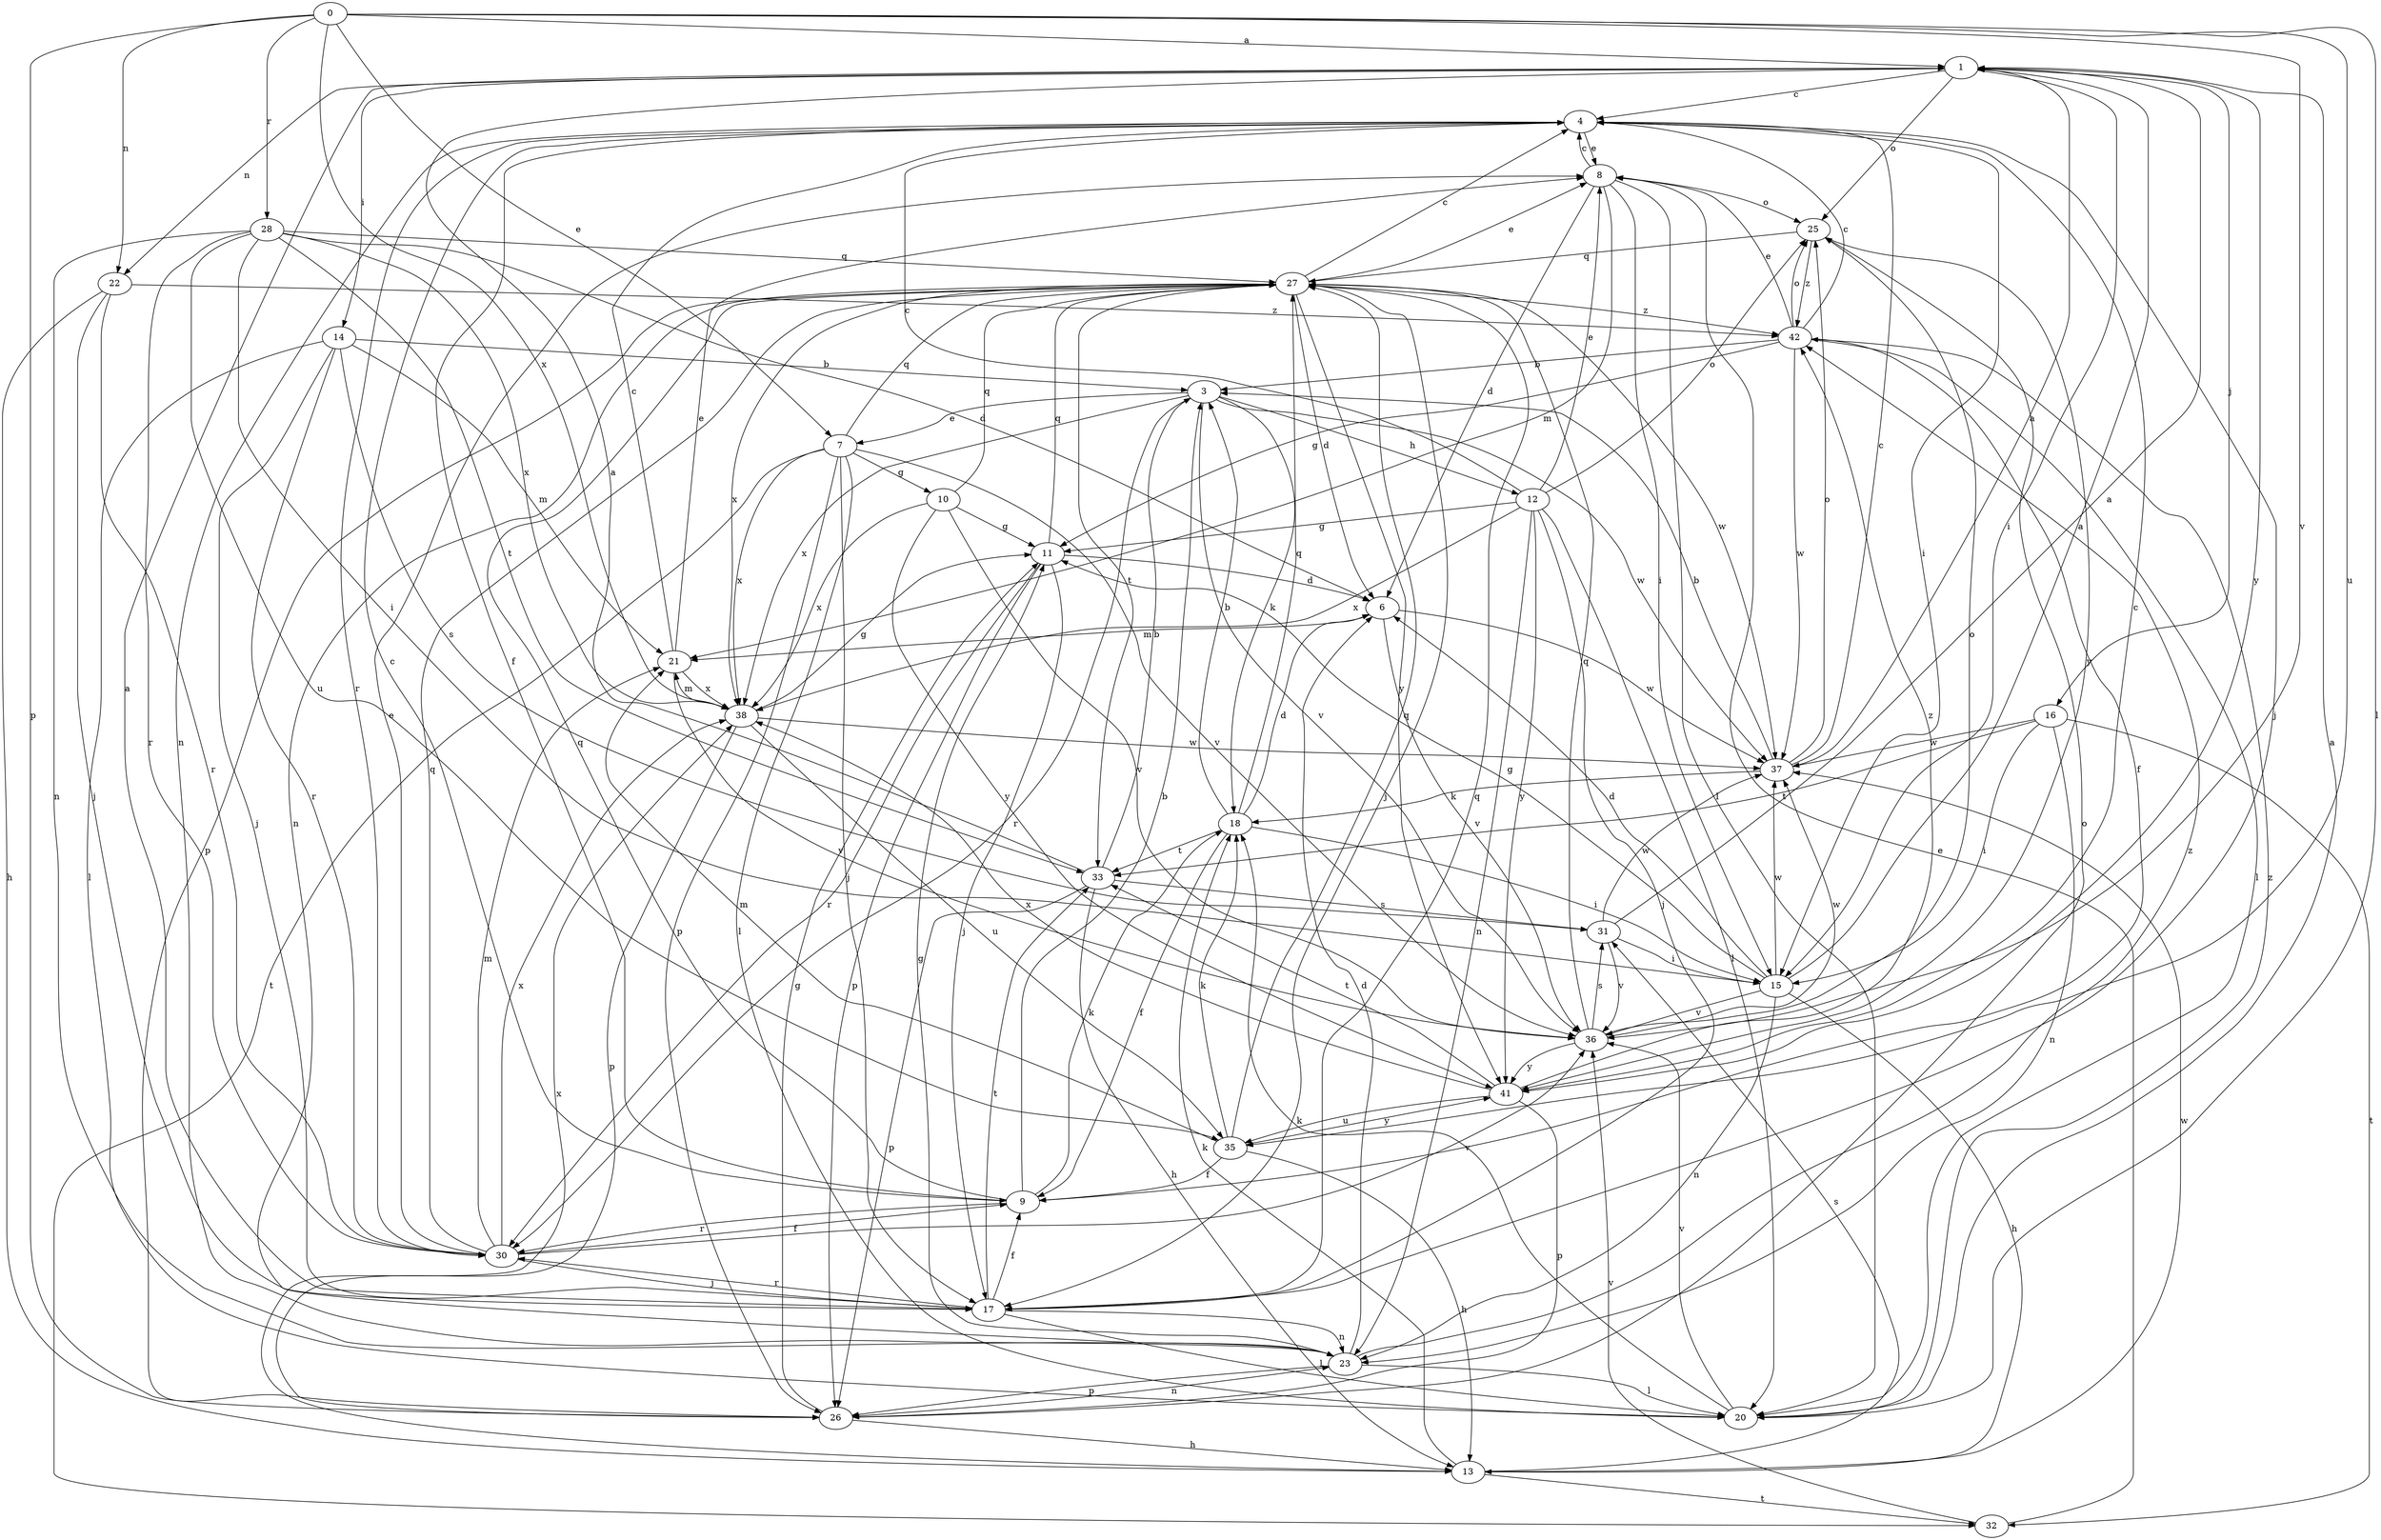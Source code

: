strict digraph  {
0;
1;
3;
4;
6;
7;
8;
9;
10;
11;
12;
13;
14;
15;
16;
17;
18;
20;
21;
22;
23;
25;
26;
27;
28;
30;
31;
32;
33;
35;
36;
37;
38;
41;
42;
0 -> 1  [label=a];
0 -> 7  [label=e];
0 -> 20  [label=l];
0 -> 22  [label=n];
0 -> 26  [label=p];
0 -> 28  [label=r];
0 -> 35  [label=u];
0 -> 36  [label=v];
0 -> 38  [label=x];
1 -> 4  [label=c];
1 -> 14  [label=i];
1 -> 15  [label=i];
1 -> 16  [label=j];
1 -> 22  [label=n];
1 -> 25  [label=o];
1 -> 41  [label=y];
3 -> 7  [label=e];
3 -> 12  [label=h];
3 -> 18  [label=k];
3 -> 30  [label=r];
3 -> 36  [label=v];
3 -> 37  [label=w];
3 -> 38  [label=x];
4 -> 8  [label=e];
4 -> 9  [label=f];
4 -> 15  [label=i];
4 -> 17  [label=j];
4 -> 23  [label=n];
4 -> 30  [label=r];
6 -> 21  [label=m];
6 -> 36  [label=v];
6 -> 37  [label=w];
7 -> 10  [label=g];
7 -> 17  [label=j];
7 -> 20  [label=l];
7 -> 26  [label=p];
7 -> 27  [label=q];
7 -> 32  [label=t];
7 -> 36  [label=v];
7 -> 38  [label=x];
8 -> 4  [label=c];
8 -> 6  [label=d];
8 -> 15  [label=i];
8 -> 20  [label=l];
8 -> 21  [label=m];
8 -> 25  [label=o];
9 -> 3  [label=b];
9 -> 4  [label=c];
9 -> 18  [label=k];
9 -> 27  [label=q];
9 -> 30  [label=r];
10 -> 11  [label=g];
10 -> 27  [label=q];
10 -> 36  [label=v];
10 -> 38  [label=x];
10 -> 41  [label=y];
11 -> 6  [label=d];
11 -> 17  [label=j];
11 -> 26  [label=p];
11 -> 27  [label=q];
11 -> 30  [label=r];
12 -> 4  [label=c];
12 -> 8  [label=e];
12 -> 11  [label=g];
12 -> 17  [label=j];
12 -> 20  [label=l];
12 -> 23  [label=n];
12 -> 25  [label=o];
12 -> 38  [label=x];
12 -> 41  [label=y];
13 -> 18  [label=k];
13 -> 31  [label=s];
13 -> 32  [label=t];
13 -> 37  [label=w];
13 -> 38  [label=x];
14 -> 3  [label=b];
14 -> 17  [label=j];
14 -> 20  [label=l];
14 -> 21  [label=m];
14 -> 30  [label=r];
14 -> 31  [label=s];
15 -> 1  [label=a];
15 -> 6  [label=d];
15 -> 11  [label=g];
15 -> 13  [label=h];
15 -> 23  [label=n];
15 -> 36  [label=v];
15 -> 37  [label=w];
16 -> 15  [label=i];
16 -> 23  [label=n];
16 -> 32  [label=t];
16 -> 33  [label=t];
16 -> 37  [label=w];
17 -> 1  [label=a];
17 -> 9  [label=f];
17 -> 20  [label=l];
17 -> 23  [label=n];
17 -> 27  [label=q];
17 -> 30  [label=r];
17 -> 33  [label=t];
18 -> 3  [label=b];
18 -> 6  [label=d];
18 -> 9  [label=f];
18 -> 15  [label=i];
18 -> 27  [label=q];
18 -> 33  [label=t];
20 -> 1  [label=a];
20 -> 18  [label=k];
20 -> 36  [label=v];
20 -> 42  [label=z];
21 -> 4  [label=c];
21 -> 8  [label=e];
21 -> 36  [label=v];
21 -> 38  [label=x];
22 -> 13  [label=h];
22 -> 17  [label=j];
22 -> 30  [label=r];
22 -> 42  [label=z];
23 -> 6  [label=d];
23 -> 11  [label=g];
23 -> 20  [label=l];
23 -> 26  [label=p];
23 -> 42  [label=z];
25 -> 27  [label=q];
25 -> 41  [label=y];
25 -> 42  [label=z];
26 -> 11  [label=g];
26 -> 13  [label=h];
26 -> 23  [label=n];
26 -> 25  [label=o];
27 -> 4  [label=c];
27 -> 6  [label=d];
27 -> 8  [label=e];
27 -> 17  [label=j];
27 -> 23  [label=n];
27 -> 26  [label=p];
27 -> 33  [label=t];
27 -> 37  [label=w];
27 -> 38  [label=x];
27 -> 41  [label=y];
27 -> 42  [label=z];
28 -> 6  [label=d];
28 -> 15  [label=i];
28 -> 23  [label=n];
28 -> 27  [label=q];
28 -> 30  [label=r];
28 -> 33  [label=t];
28 -> 35  [label=u];
28 -> 38  [label=x];
30 -> 8  [label=e];
30 -> 9  [label=f];
30 -> 17  [label=j];
30 -> 21  [label=m];
30 -> 27  [label=q];
30 -> 36  [label=v];
30 -> 38  [label=x];
31 -> 1  [label=a];
31 -> 15  [label=i];
31 -> 36  [label=v];
31 -> 37  [label=w];
32 -> 8  [label=e];
32 -> 36  [label=v];
33 -> 1  [label=a];
33 -> 3  [label=b];
33 -> 13  [label=h];
33 -> 26  [label=p];
33 -> 31  [label=s];
35 -> 9  [label=f];
35 -> 13  [label=h];
35 -> 18  [label=k];
35 -> 21  [label=m];
35 -> 27  [label=q];
35 -> 41  [label=y];
36 -> 25  [label=o];
36 -> 27  [label=q];
36 -> 31  [label=s];
36 -> 37  [label=w];
36 -> 41  [label=y];
37 -> 1  [label=a];
37 -> 3  [label=b];
37 -> 4  [label=c];
37 -> 18  [label=k];
37 -> 25  [label=o];
38 -> 11  [label=g];
38 -> 21  [label=m];
38 -> 26  [label=p];
38 -> 35  [label=u];
38 -> 37  [label=w];
41 -> 4  [label=c];
41 -> 26  [label=p];
41 -> 33  [label=t];
41 -> 35  [label=u];
41 -> 38  [label=x];
41 -> 42  [label=z];
42 -> 3  [label=b];
42 -> 4  [label=c];
42 -> 8  [label=e];
42 -> 9  [label=f];
42 -> 11  [label=g];
42 -> 20  [label=l];
42 -> 25  [label=o];
42 -> 37  [label=w];
}
